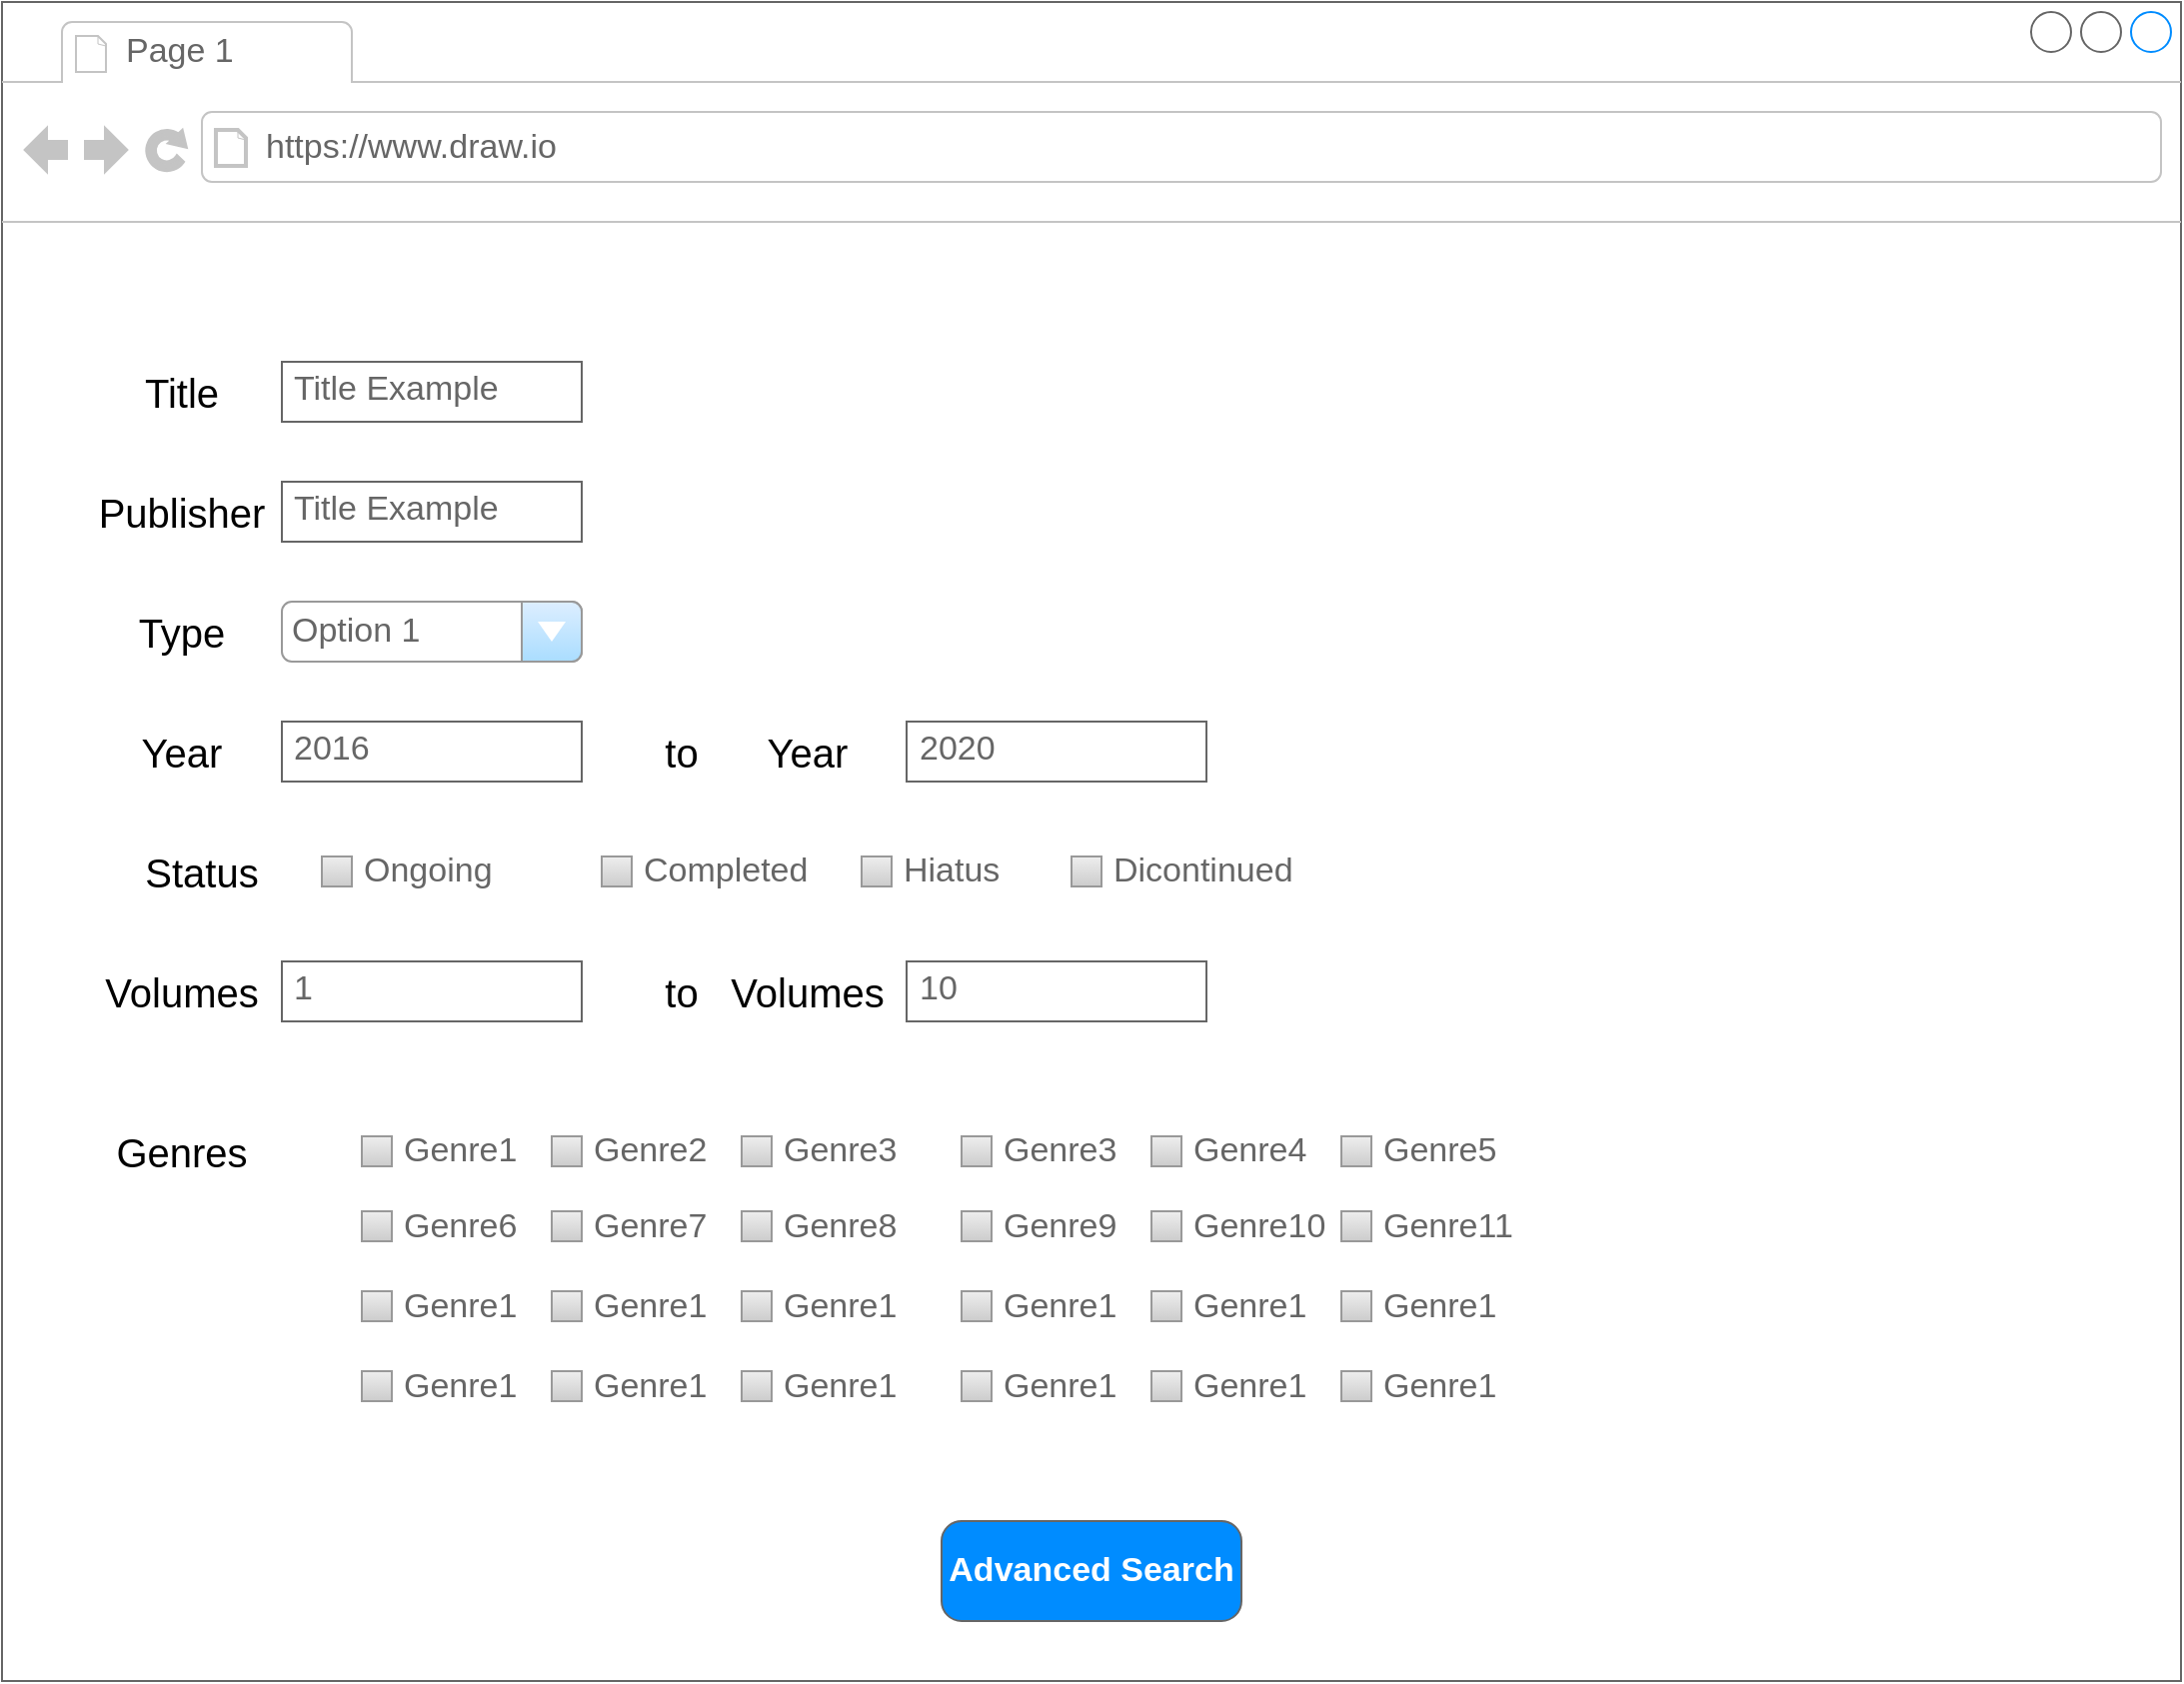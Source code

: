 <mxfile version="24.7.5">
  <diagram name="Page-1" id="03018318-947c-dd8e-b7a3-06fadd420f32">
    <mxGraphModel dx="2074" dy="884" grid="1" gridSize="10" guides="1" tooltips="1" connect="1" arrows="1" fold="1" page="1" pageScale="1" pageWidth="1100" pageHeight="850" background="none" math="0" shadow="0">
      <root>
        <mxCell id="0" />
        <mxCell id="1" parent="0" />
        <mxCell id="pPyZC2v6q-2139JyV6bG-2" value="" style="strokeWidth=1;shadow=0;dashed=0;align=center;html=1;shape=mxgraph.mockup.containers.browserWindow;rSize=0;strokeColor=#666666;strokeColor2=#008cff;strokeColor3=#c4c4c4;mainText=,;recursiveResize=0;movable=0;resizable=0;rotatable=0;deletable=0;editable=0;locked=1;connectable=0;" parent="1" vertex="1">
          <mxGeometry width="1090" height="840" as="geometry" />
        </mxCell>
        <mxCell id="pPyZC2v6q-2139JyV6bG-3" value="Page 1" style="strokeWidth=1;shadow=0;dashed=0;align=center;html=1;shape=mxgraph.mockup.containers.anchor;fontSize=17;fontColor=#666666;align=left;whiteSpace=wrap;" parent="pPyZC2v6q-2139JyV6bG-2" vertex="1">
          <mxGeometry x="60" y="12" width="110" height="26" as="geometry" />
        </mxCell>
        <mxCell id="pPyZC2v6q-2139JyV6bG-4" value="https://www.draw.io" style="strokeWidth=1;shadow=0;dashed=0;align=center;html=1;shape=mxgraph.mockup.containers.anchor;rSize=0;fontSize=17;fontColor=#666666;align=left;" parent="pPyZC2v6q-2139JyV6bG-2" vertex="1">
          <mxGeometry x="130" y="60" width="250" height="26" as="geometry" />
        </mxCell>
        <mxCell id="pPyZC2v6q-2139JyV6bG-116" value="" style="group" parent="1" vertex="1" connectable="0">
          <mxGeometry x="60" y="360" width="542.5" height="30" as="geometry" />
        </mxCell>
        <mxCell id="pPyZC2v6q-2139JyV6bG-106" value="2016" style="strokeWidth=1;shadow=0;dashed=0;align=center;html=1;shape=mxgraph.mockup.text.textBox;fontColor=#666666;align=left;fontSize=17;spacingLeft=4;spacingTop=-3;whiteSpace=wrap;strokeColor=#666666;mainText=" parent="pPyZC2v6q-2139JyV6bG-116" vertex="1">
          <mxGeometry x="80" width="150" height="30" as="geometry" />
        </mxCell>
        <mxCell id="pPyZC2v6q-2139JyV6bG-107" value="&lt;font style=&quot;font-size: 20px;&quot;&gt;Year&lt;/font&gt;" style="text;html=1;align=center;verticalAlign=middle;whiteSpace=wrap;rounded=0;" parent="pPyZC2v6q-2139JyV6bG-116" vertex="1">
          <mxGeometry width="60" height="30" as="geometry" />
        </mxCell>
        <mxCell id="pPyZC2v6q-2139JyV6bG-113" value="2020" style="strokeWidth=1;shadow=0;dashed=0;align=center;html=1;shape=mxgraph.mockup.text.textBox;fontColor=#666666;align=left;fontSize=17;spacingLeft=4;spacingTop=-3;whiteSpace=wrap;strokeColor=#666666;mainText=" parent="pPyZC2v6q-2139JyV6bG-116" vertex="1">
          <mxGeometry x="392.5" width="150" height="30" as="geometry" />
        </mxCell>
        <mxCell id="pPyZC2v6q-2139JyV6bG-114" value="&lt;font style=&quot;font-size: 20px;&quot;&gt;Year&lt;/font&gt;" style="text;html=1;align=center;verticalAlign=middle;whiteSpace=wrap;rounded=0;" parent="pPyZC2v6q-2139JyV6bG-116" vertex="1">
          <mxGeometry x="312.5" width="60" height="30" as="geometry" />
        </mxCell>
        <mxCell id="pPyZC2v6q-2139JyV6bG-115" value="&lt;font style=&quot;font-size: 20px;&quot;&gt;to&lt;/font&gt;" style="text;html=1;align=center;verticalAlign=middle;whiteSpace=wrap;rounded=0;" parent="pPyZC2v6q-2139JyV6bG-116" vertex="1">
          <mxGeometry x="250" width="60" height="30" as="geometry" />
        </mxCell>
        <mxCell id="pPyZC2v6q-2139JyV6bG-124" value="" style="group" parent="1" vertex="1" connectable="0">
          <mxGeometry x="60" y="180" width="230" height="30" as="geometry" />
        </mxCell>
        <mxCell id="pPyZC2v6q-2139JyV6bG-10" value="Title Example" style="strokeWidth=1;shadow=0;dashed=0;align=center;html=1;shape=mxgraph.mockup.text.textBox;fontColor=#666666;align=left;fontSize=17;spacingLeft=4;spacingTop=-3;whiteSpace=wrap;strokeColor=#666666;mainText=" parent="pPyZC2v6q-2139JyV6bG-124" vertex="1">
          <mxGeometry x="80" width="150" height="30" as="geometry" />
        </mxCell>
        <mxCell id="pPyZC2v6q-2139JyV6bG-12" value="&lt;font style=&quot;font-size: 20px;&quot;&gt;Title&lt;/font&gt;" style="text;html=1;align=center;verticalAlign=middle;whiteSpace=wrap;rounded=0;" parent="pPyZC2v6q-2139JyV6bG-124" vertex="1">
          <mxGeometry width="60" height="30" as="geometry" />
        </mxCell>
        <mxCell id="pPyZC2v6q-2139JyV6bG-125" value="" style="group" parent="1" vertex="1" connectable="0">
          <mxGeometry x="60" y="240" width="230" height="30" as="geometry" />
        </mxCell>
        <mxCell id="pPyZC2v6q-2139JyV6bG-13" value="Title Example" style="strokeWidth=1;shadow=0;dashed=0;align=center;html=1;shape=mxgraph.mockup.text.textBox;fontColor=#666666;align=left;fontSize=17;spacingLeft=4;spacingTop=-3;whiteSpace=wrap;strokeColor=#666666;mainText=" parent="pPyZC2v6q-2139JyV6bG-125" vertex="1">
          <mxGeometry x="80" width="150" height="30" as="geometry" />
        </mxCell>
        <mxCell id="pPyZC2v6q-2139JyV6bG-14" value="&lt;span style=&quot;font-size: 20px;&quot;&gt;Publisher&lt;/span&gt;" style="text;html=1;align=center;verticalAlign=middle;whiteSpace=wrap;rounded=0;" parent="pPyZC2v6q-2139JyV6bG-125" vertex="1">
          <mxGeometry width="60" height="30" as="geometry" />
        </mxCell>
        <mxCell id="pPyZC2v6q-2139JyV6bG-126" value="" style="group" parent="1" vertex="1" connectable="0">
          <mxGeometry x="60" y="300" width="230" height="30" as="geometry" />
        </mxCell>
        <mxCell id="pPyZC2v6q-2139JyV6bG-48" value="&lt;span style=&quot;font-size: 20px;&quot;&gt;Type&lt;/span&gt;" style="text;html=1;align=center;verticalAlign=middle;whiteSpace=wrap;rounded=0;" parent="pPyZC2v6q-2139JyV6bG-126" vertex="1">
          <mxGeometry width="60" height="30" as="geometry" />
        </mxCell>
        <mxCell id="pPyZC2v6q-2139JyV6bG-49" value="Option 1" style="strokeWidth=1;shadow=0;dashed=0;align=center;html=1;shape=mxgraph.mockup.forms.comboBox;strokeColor=#999999;fillColor=#ddeeff;align=left;fillColor2=#aaddff;mainText=;fontColor=#666666;fontSize=17;spacingLeft=3;" parent="pPyZC2v6q-2139JyV6bG-126" vertex="1">
          <mxGeometry x="80" width="150" height="30" as="geometry" />
        </mxCell>
        <mxCell id="pPyZC2v6q-2139JyV6bG-138" value="" style="group" parent="1" vertex="1" connectable="0">
          <mxGeometry x="70" y="420" width="480" height="30" as="geometry" />
        </mxCell>
        <mxCell id="pPyZC2v6q-2139JyV6bG-133" value="" style="group" parent="pPyZC2v6q-2139JyV6bG-138" vertex="1" connectable="0">
          <mxGeometry width="245" height="30" as="geometry" />
        </mxCell>
        <mxCell id="pPyZC2v6q-2139JyV6bG-127" value="" style="group" parent="pPyZC2v6q-2139JyV6bG-133" vertex="1" connectable="0">
          <mxGeometry width="230" height="30" as="geometry" />
        </mxCell>
        <mxCell id="pPyZC2v6q-2139JyV6bG-129" value="&lt;span style=&quot;font-size: 20px;&quot;&gt;Status&lt;/span&gt;" style="text;html=1;align=center;verticalAlign=middle;whiteSpace=wrap;rounded=0;" parent="pPyZC2v6q-2139JyV6bG-127" vertex="1">
          <mxGeometry width="60" height="30" as="geometry" />
        </mxCell>
        <mxCell id="pPyZC2v6q-2139JyV6bG-117" value="Ongoing" style="strokeWidth=1;shadow=0;dashed=0;align=center;html=1;shape=mxgraph.mockup.forms.rrect;rSize=0;fillColor=#eeeeee;strokeColor=#999999;gradientColor=#cccccc;align=left;spacingLeft=4;fontSize=17;fontColor=#666666;labelPosition=right;" parent="pPyZC2v6q-2139JyV6bG-127" vertex="1">
          <mxGeometry x="90" y="7.5" width="15" height="15" as="geometry" />
        </mxCell>
        <mxCell id="pPyZC2v6q-2139JyV6bG-132" value="Completed" style="strokeWidth=1;shadow=0;dashed=0;align=center;html=1;shape=mxgraph.mockup.forms.rrect;rSize=0;fillColor=#eeeeee;strokeColor=#999999;gradientColor=#cccccc;align=left;spacingLeft=4;fontSize=17;fontColor=#666666;labelPosition=right;" parent="pPyZC2v6q-2139JyV6bG-133" vertex="1">
          <mxGeometry x="230" y="7.5" width="15" height="15" as="geometry" />
        </mxCell>
        <mxCell id="pPyZC2v6q-2139JyV6bG-134" value="Hiatus" style="strokeWidth=1;shadow=0;dashed=0;align=center;html=1;shape=mxgraph.mockup.forms.rrect;rSize=0;fillColor=#eeeeee;strokeColor=#999999;gradientColor=#cccccc;align=left;spacingLeft=4;fontSize=17;fontColor=#666666;labelPosition=right;" parent="pPyZC2v6q-2139JyV6bG-138" vertex="1">
          <mxGeometry x="360" y="7.5" width="15" height="15" as="geometry" />
        </mxCell>
        <mxCell id="pPyZC2v6q-2139JyV6bG-137" value="Dicontinued" style="strokeWidth=1;shadow=0;dashed=0;align=center;html=1;shape=mxgraph.mockup.forms.rrect;rSize=0;fillColor=#eeeeee;strokeColor=#999999;gradientColor=#cccccc;align=left;spacingLeft=4;fontSize=17;fontColor=#666666;labelPosition=right;" parent="pPyZC2v6q-2139JyV6bG-138" vertex="1">
          <mxGeometry x="465" y="7.5" width="15" height="15" as="geometry" />
        </mxCell>
        <mxCell id="pPyZC2v6q-2139JyV6bG-139" value="" style="group" parent="1" vertex="1" connectable="0">
          <mxGeometry x="60" y="480" width="542.5" height="30" as="geometry" />
        </mxCell>
        <mxCell id="pPyZC2v6q-2139JyV6bG-140" value="1" style="strokeWidth=1;shadow=0;dashed=0;align=center;html=1;shape=mxgraph.mockup.text.textBox;fontColor=#666666;align=left;fontSize=17;spacingLeft=4;spacingTop=-3;whiteSpace=wrap;strokeColor=#666666;mainText=" parent="pPyZC2v6q-2139JyV6bG-139" vertex="1">
          <mxGeometry x="80" width="150" height="30" as="geometry" />
        </mxCell>
        <mxCell id="pPyZC2v6q-2139JyV6bG-141" value="&lt;font style=&quot;font-size: 20px;&quot;&gt;Volumes&lt;/font&gt;" style="text;html=1;align=center;verticalAlign=middle;whiteSpace=wrap;rounded=0;" parent="pPyZC2v6q-2139JyV6bG-139" vertex="1">
          <mxGeometry width="60" height="30" as="geometry" />
        </mxCell>
        <mxCell id="pPyZC2v6q-2139JyV6bG-142" value="10" style="strokeWidth=1;shadow=0;dashed=0;align=center;html=1;shape=mxgraph.mockup.text.textBox;fontColor=#666666;align=left;fontSize=17;spacingLeft=4;spacingTop=-3;whiteSpace=wrap;strokeColor=#666666;mainText=" parent="pPyZC2v6q-2139JyV6bG-139" vertex="1">
          <mxGeometry x="392.5" width="150" height="30" as="geometry" />
        </mxCell>
        <mxCell id="pPyZC2v6q-2139JyV6bG-143" value="&lt;font style=&quot;font-size: 20px;&quot;&gt;Volumes&lt;/font&gt;" style="text;html=1;align=center;verticalAlign=middle;whiteSpace=wrap;rounded=0;" parent="pPyZC2v6q-2139JyV6bG-139" vertex="1">
          <mxGeometry x="312.5" width="60" height="30" as="geometry" />
        </mxCell>
        <mxCell id="pPyZC2v6q-2139JyV6bG-144" value="&lt;font style=&quot;font-size: 20px;&quot;&gt;to&lt;/font&gt;" style="text;html=1;align=center;verticalAlign=middle;whiteSpace=wrap;rounded=0;" parent="pPyZC2v6q-2139JyV6bG-139" vertex="1">
          <mxGeometry x="250" width="60" height="30" as="geometry" />
        </mxCell>
        <mxCell id="pPyZC2v6q-2139JyV6bG-145" value="" style="group" parent="1" vertex="1" connectable="0">
          <mxGeometry x="60" y="560" width="625" height="140" as="geometry" />
        </mxCell>
        <mxCell id="pPyZC2v6q-2139JyV6bG-15" value="Genre1" style="strokeWidth=1;shadow=0;dashed=0;align=center;html=1;shape=mxgraph.mockup.forms.rrect;rSize=0;fillColor=#eeeeee;strokeColor=#999999;gradientColor=#cccccc;align=left;spacingLeft=4;fontSize=17;fontColor=#666666;labelPosition=right;" parent="pPyZC2v6q-2139JyV6bG-145" vertex="1">
          <mxGeometry x="120" y="7.5" width="15" height="15" as="geometry" />
        </mxCell>
        <mxCell id="pPyZC2v6q-2139JyV6bG-16" value="&lt;span style=&quot;font-size: 20px;&quot;&gt;Genres&lt;/span&gt;" style="text;html=1;align=center;verticalAlign=middle;whiteSpace=wrap;rounded=0;" parent="pPyZC2v6q-2139JyV6bG-145" vertex="1">
          <mxGeometry width="60" height="30" as="geometry" />
        </mxCell>
        <mxCell id="pPyZC2v6q-2139JyV6bG-17" value="Genre2" style="strokeWidth=1;shadow=0;dashed=0;align=center;html=1;shape=mxgraph.mockup.forms.rrect;rSize=0;fillColor=#eeeeee;strokeColor=#999999;gradientColor=#cccccc;align=left;spacingLeft=4;fontSize=17;fontColor=#666666;labelPosition=right;" parent="pPyZC2v6q-2139JyV6bG-145" vertex="1">
          <mxGeometry x="215" y="7.5" width="15" height="15" as="geometry" />
        </mxCell>
        <mxCell id="pPyZC2v6q-2139JyV6bG-18" value="Genre3" style="strokeWidth=1;shadow=0;dashed=0;align=center;html=1;shape=mxgraph.mockup.forms.rrect;rSize=0;fillColor=#eeeeee;strokeColor=#999999;gradientColor=#cccccc;align=left;spacingLeft=4;fontSize=17;fontColor=#666666;labelPosition=right;" parent="pPyZC2v6q-2139JyV6bG-145" vertex="1">
          <mxGeometry x="310" y="7.5" width="15" height="15" as="geometry" />
        </mxCell>
        <mxCell id="pPyZC2v6q-2139JyV6bG-20" value="Genre3" style="strokeWidth=1;shadow=0;dashed=0;align=center;html=1;shape=mxgraph.mockup.forms.rrect;rSize=0;fillColor=#eeeeee;strokeColor=#999999;gradientColor=#cccccc;align=left;spacingLeft=4;fontSize=17;fontColor=#666666;labelPosition=right;" parent="pPyZC2v6q-2139JyV6bG-145" vertex="1">
          <mxGeometry x="420" y="7.5" width="15" height="15" as="geometry" />
        </mxCell>
        <mxCell id="pPyZC2v6q-2139JyV6bG-21" value="Genre4" style="strokeWidth=1;shadow=0;dashed=0;align=center;html=1;shape=mxgraph.mockup.forms.rrect;rSize=0;fillColor=#eeeeee;strokeColor=#999999;gradientColor=#cccccc;align=left;spacingLeft=4;fontSize=17;fontColor=#666666;labelPosition=right;" parent="pPyZC2v6q-2139JyV6bG-145" vertex="1">
          <mxGeometry x="515" y="7.5" width="15" height="15" as="geometry" />
        </mxCell>
        <mxCell id="pPyZC2v6q-2139JyV6bG-22" value="Genre5" style="strokeWidth=1;shadow=0;dashed=0;align=center;html=1;shape=mxgraph.mockup.forms.rrect;rSize=0;fillColor=#eeeeee;strokeColor=#999999;gradientColor=#cccccc;align=left;spacingLeft=4;fontSize=17;fontColor=#666666;labelPosition=right;" parent="pPyZC2v6q-2139JyV6bG-145" vertex="1">
          <mxGeometry x="610" y="7.5" width="15" height="15" as="geometry" />
        </mxCell>
        <mxCell id="pPyZC2v6q-2139JyV6bG-27" value="Genre6" style="strokeWidth=1;shadow=0;dashed=0;align=center;html=1;shape=mxgraph.mockup.forms.rrect;rSize=0;fillColor=#eeeeee;strokeColor=#999999;gradientColor=#cccccc;align=left;spacingLeft=4;fontSize=17;fontColor=#666666;labelPosition=right;" parent="pPyZC2v6q-2139JyV6bG-145" vertex="1">
          <mxGeometry x="120" y="45" width="15" height="15" as="geometry" />
        </mxCell>
        <mxCell id="pPyZC2v6q-2139JyV6bG-28" value="Genre7" style="strokeWidth=1;shadow=0;dashed=0;align=center;html=1;shape=mxgraph.mockup.forms.rrect;rSize=0;fillColor=#eeeeee;strokeColor=#999999;gradientColor=#cccccc;align=left;spacingLeft=4;fontSize=17;fontColor=#666666;labelPosition=right;" parent="pPyZC2v6q-2139JyV6bG-145" vertex="1">
          <mxGeometry x="215" y="45" width="15" height="15" as="geometry" />
        </mxCell>
        <mxCell id="pPyZC2v6q-2139JyV6bG-29" value="Genre8" style="strokeWidth=1;shadow=0;dashed=0;align=center;html=1;shape=mxgraph.mockup.forms.rrect;rSize=0;fillColor=#eeeeee;strokeColor=#999999;gradientColor=#cccccc;align=left;spacingLeft=4;fontSize=17;fontColor=#666666;labelPosition=right;" parent="pPyZC2v6q-2139JyV6bG-145" vertex="1">
          <mxGeometry x="310" y="45" width="15" height="15" as="geometry" />
        </mxCell>
        <mxCell id="pPyZC2v6q-2139JyV6bG-30" value="Genre9" style="strokeWidth=1;shadow=0;dashed=0;align=center;html=1;shape=mxgraph.mockup.forms.rrect;rSize=0;fillColor=#eeeeee;strokeColor=#999999;gradientColor=#cccccc;align=left;spacingLeft=4;fontSize=17;fontColor=#666666;labelPosition=right;" parent="pPyZC2v6q-2139JyV6bG-145" vertex="1">
          <mxGeometry x="420" y="45" width="15" height="15" as="geometry" />
        </mxCell>
        <mxCell id="pPyZC2v6q-2139JyV6bG-31" value="Genre10" style="strokeWidth=1;shadow=0;dashed=0;align=center;html=1;shape=mxgraph.mockup.forms.rrect;rSize=0;fillColor=#eeeeee;strokeColor=#999999;gradientColor=#cccccc;align=left;spacingLeft=4;fontSize=17;fontColor=#666666;labelPosition=right;" parent="pPyZC2v6q-2139JyV6bG-145" vertex="1">
          <mxGeometry x="515" y="45" width="15" height="15" as="geometry" />
        </mxCell>
        <mxCell id="pPyZC2v6q-2139JyV6bG-32" value="Genre11" style="strokeWidth=1;shadow=0;dashed=0;align=center;html=1;shape=mxgraph.mockup.forms.rrect;rSize=0;fillColor=#eeeeee;strokeColor=#999999;gradientColor=#cccccc;align=left;spacingLeft=4;fontSize=17;fontColor=#666666;labelPosition=right;" parent="pPyZC2v6q-2139JyV6bG-145" vertex="1">
          <mxGeometry x="610" y="45" width="15" height="15" as="geometry" />
        </mxCell>
        <mxCell id="pPyZC2v6q-2139JyV6bG-33" value="Genre1" style="strokeWidth=1;shadow=0;dashed=0;align=center;html=1;shape=mxgraph.mockup.forms.rrect;rSize=0;fillColor=#eeeeee;strokeColor=#999999;gradientColor=#cccccc;align=left;spacingLeft=4;fontSize=17;fontColor=#666666;labelPosition=right;" parent="pPyZC2v6q-2139JyV6bG-145" vertex="1">
          <mxGeometry x="120" y="85" width="15" height="15" as="geometry" />
        </mxCell>
        <mxCell id="pPyZC2v6q-2139JyV6bG-34" value="Genre1" style="strokeWidth=1;shadow=0;dashed=0;align=center;html=1;shape=mxgraph.mockup.forms.rrect;rSize=0;fillColor=#eeeeee;strokeColor=#999999;gradientColor=#cccccc;align=left;spacingLeft=4;fontSize=17;fontColor=#666666;labelPosition=right;" parent="pPyZC2v6q-2139JyV6bG-145" vertex="1">
          <mxGeometry x="215" y="85" width="15" height="15" as="geometry" />
        </mxCell>
        <mxCell id="pPyZC2v6q-2139JyV6bG-35" value="Genre1" style="strokeWidth=1;shadow=0;dashed=0;align=center;html=1;shape=mxgraph.mockup.forms.rrect;rSize=0;fillColor=#eeeeee;strokeColor=#999999;gradientColor=#cccccc;align=left;spacingLeft=4;fontSize=17;fontColor=#666666;labelPosition=right;" parent="pPyZC2v6q-2139JyV6bG-145" vertex="1">
          <mxGeometry x="310" y="85" width="15" height="15" as="geometry" />
        </mxCell>
        <mxCell id="pPyZC2v6q-2139JyV6bG-36" value="Genre1" style="strokeWidth=1;shadow=0;dashed=0;align=center;html=1;shape=mxgraph.mockup.forms.rrect;rSize=0;fillColor=#eeeeee;strokeColor=#999999;gradientColor=#cccccc;align=left;spacingLeft=4;fontSize=17;fontColor=#666666;labelPosition=right;" parent="pPyZC2v6q-2139JyV6bG-145" vertex="1">
          <mxGeometry x="420" y="85" width="15" height="15" as="geometry" />
        </mxCell>
        <mxCell id="pPyZC2v6q-2139JyV6bG-37" value="Genre1" style="strokeWidth=1;shadow=0;dashed=0;align=center;html=1;shape=mxgraph.mockup.forms.rrect;rSize=0;fillColor=#eeeeee;strokeColor=#999999;gradientColor=#cccccc;align=left;spacingLeft=4;fontSize=17;fontColor=#666666;labelPosition=right;" parent="pPyZC2v6q-2139JyV6bG-145" vertex="1">
          <mxGeometry x="515" y="85" width="15" height="15" as="geometry" />
        </mxCell>
        <mxCell id="pPyZC2v6q-2139JyV6bG-38" value="Genre1" style="strokeWidth=1;shadow=0;dashed=0;align=center;html=1;shape=mxgraph.mockup.forms.rrect;rSize=0;fillColor=#eeeeee;strokeColor=#999999;gradientColor=#cccccc;align=left;spacingLeft=4;fontSize=17;fontColor=#666666;labelPosition=right;" parent="pPyZC2v6q-2139JyV6bG-145" vertex="1">
          <mxGeometry x="610" y="85" width="15" height="15" as="geometry" />
        </mxCell>
        <mxCell id="pPyZC2v6q-2139JyV6bG-39" value="Genre1" style="strokeWidth=1;shadow=0;dashed=0;align=center;html=1;shape=mxgraph.mockup.forms.rrect;rSize=0;fillColor=#eeeeee;strokeColor=#999999;gradientColor=#cccccc;align=left;spacingLeft=4;fontSize=17;fontColor=#666666;labelPosition=right;" parent="pPyZC2v6q-2139JyV6bG-145" vertex="1">
          <mxGeometry x="120" y="125" width="15" height="15" as="geometry" />
        </mxCell>
        <mxCell id="pPyZC2v6q-2139JyV6bG-40" value="Genre1" style="strokeWidth=1;shadow=0;dashed=0;align=center;html=1;shape=mxgraph.mockup.forms.rrect;rSize=0;fillColor=#eeeeee;strokeColor=#999999;gradientColor=#cccccc;align=left;spacingLeft=4;fontSize=17;fontColor=#666666;labelPosition=right;" parent="pPyZC2v6q-2139JyV6bG-145" vertex="1">
          <mxGeometry x="215" y="125" width="15" height="15" as="geometry" />
        </mxCell>
        <mxCell id="pPyZC2v6q-2139JyV6bG-41" value="Genre1" style="strokeWidth=1;shadow=0;dashed=0;align=center;html=1;shape=mxgraph.mockup.forms.rrect;rSize=0;fillColor=#eeeeee;strokeColor=#999999;gradientColor=#cccccc;align=left;spacingLeft=4;fontSize=17;fontColor=#666666;labelPosition=right;" parent="pPyZC2v6q-2139JyV6bG-145" vertex="1">
          <mxGeometry x="310" y="125" width="15" height="15" as="geometry" />
        </mxCell>
        <mxCell id="pPyZC2v6q-2139JyV6bG-42" value="Genre1" style="strokeWidth=1;shadow=0;dashed=0;align=center;html=1;shape=mxgraph.mockup.forms.rrect;rSize=0;fillColor=#eeeeee;strokeColor=#999999;gradientColor=#cccccc;align=left;spacingLeft=4;fontSize=17;fontColor=#666666;labelPosition=right;" parent="pPyZC2v6q-2139JyV6bG-145" vertex="1">
          <mxGeometry x="420" y="125" width="15" height="15" as="geometry" />
        </mxCell>
        <mxCell id="pPyZC2v6q-2139JyV6bG-43" value="Genre1" style="strokeWidth=1;shadow=0;dashed=0;align=center;html=1;shape=mxgraph.mockup.forms.rrect;rSize=0;fillColor=#eeeeee;strokeColor=#999999;gradientColor=#cccccc;align=left;spacingLeft=4;fontSize=17;fontColor=#666666;labelPosition=right;" parent="pPyZC2v6q-2139JyV6bG-145" vertex="1">
          <mxGeometry x="515" y="125" width="15" height="15" as="geometry" />
        </mxCell>
        <mxCell id="pPyZC2v6q-2139JyV6bG-44" value="Genre1" style="strokeWidth=1;shadow=0;dashed=0;align=center;html=1;shape=mxgraph.mockup.forms.rrect;rSize=0;fillColor=#eeeeee;strokeColor=#999999;gradientColor=#cccccc;align=left;spacingLeft=4;fontSize=17;fontColor=#666666;labelPosition=right;" parent="pPyZC2v6q-2139JyV6bG-145" vertex="1">
          <mxGeometry x="610" y="125" width="15" height="15" as="geometry" />
        </mxCell>
        <mxCell id="3Z3gmtQK9LB2gVvu8uDw-1" value="Advanced Search" style="strokeWidth=1;shadow=0;dashed=0;align=center;html=1;shape=mxgraph.mockup.buttons.button;strokeColor=#666666;fontColor=#ffffff;mainText=;buttonStyle=round;fontSize=17;fontStyle=1;fillColor=#008cff;whiteSpace=wrap;" vertex="1" parent="1">
          <mxGeometry x="470" y="760" width="150" height="50" as="geometry" />
        </mxCell>
      </root>
    </mxGraphModel>
  </diagram>
</mxfile>
